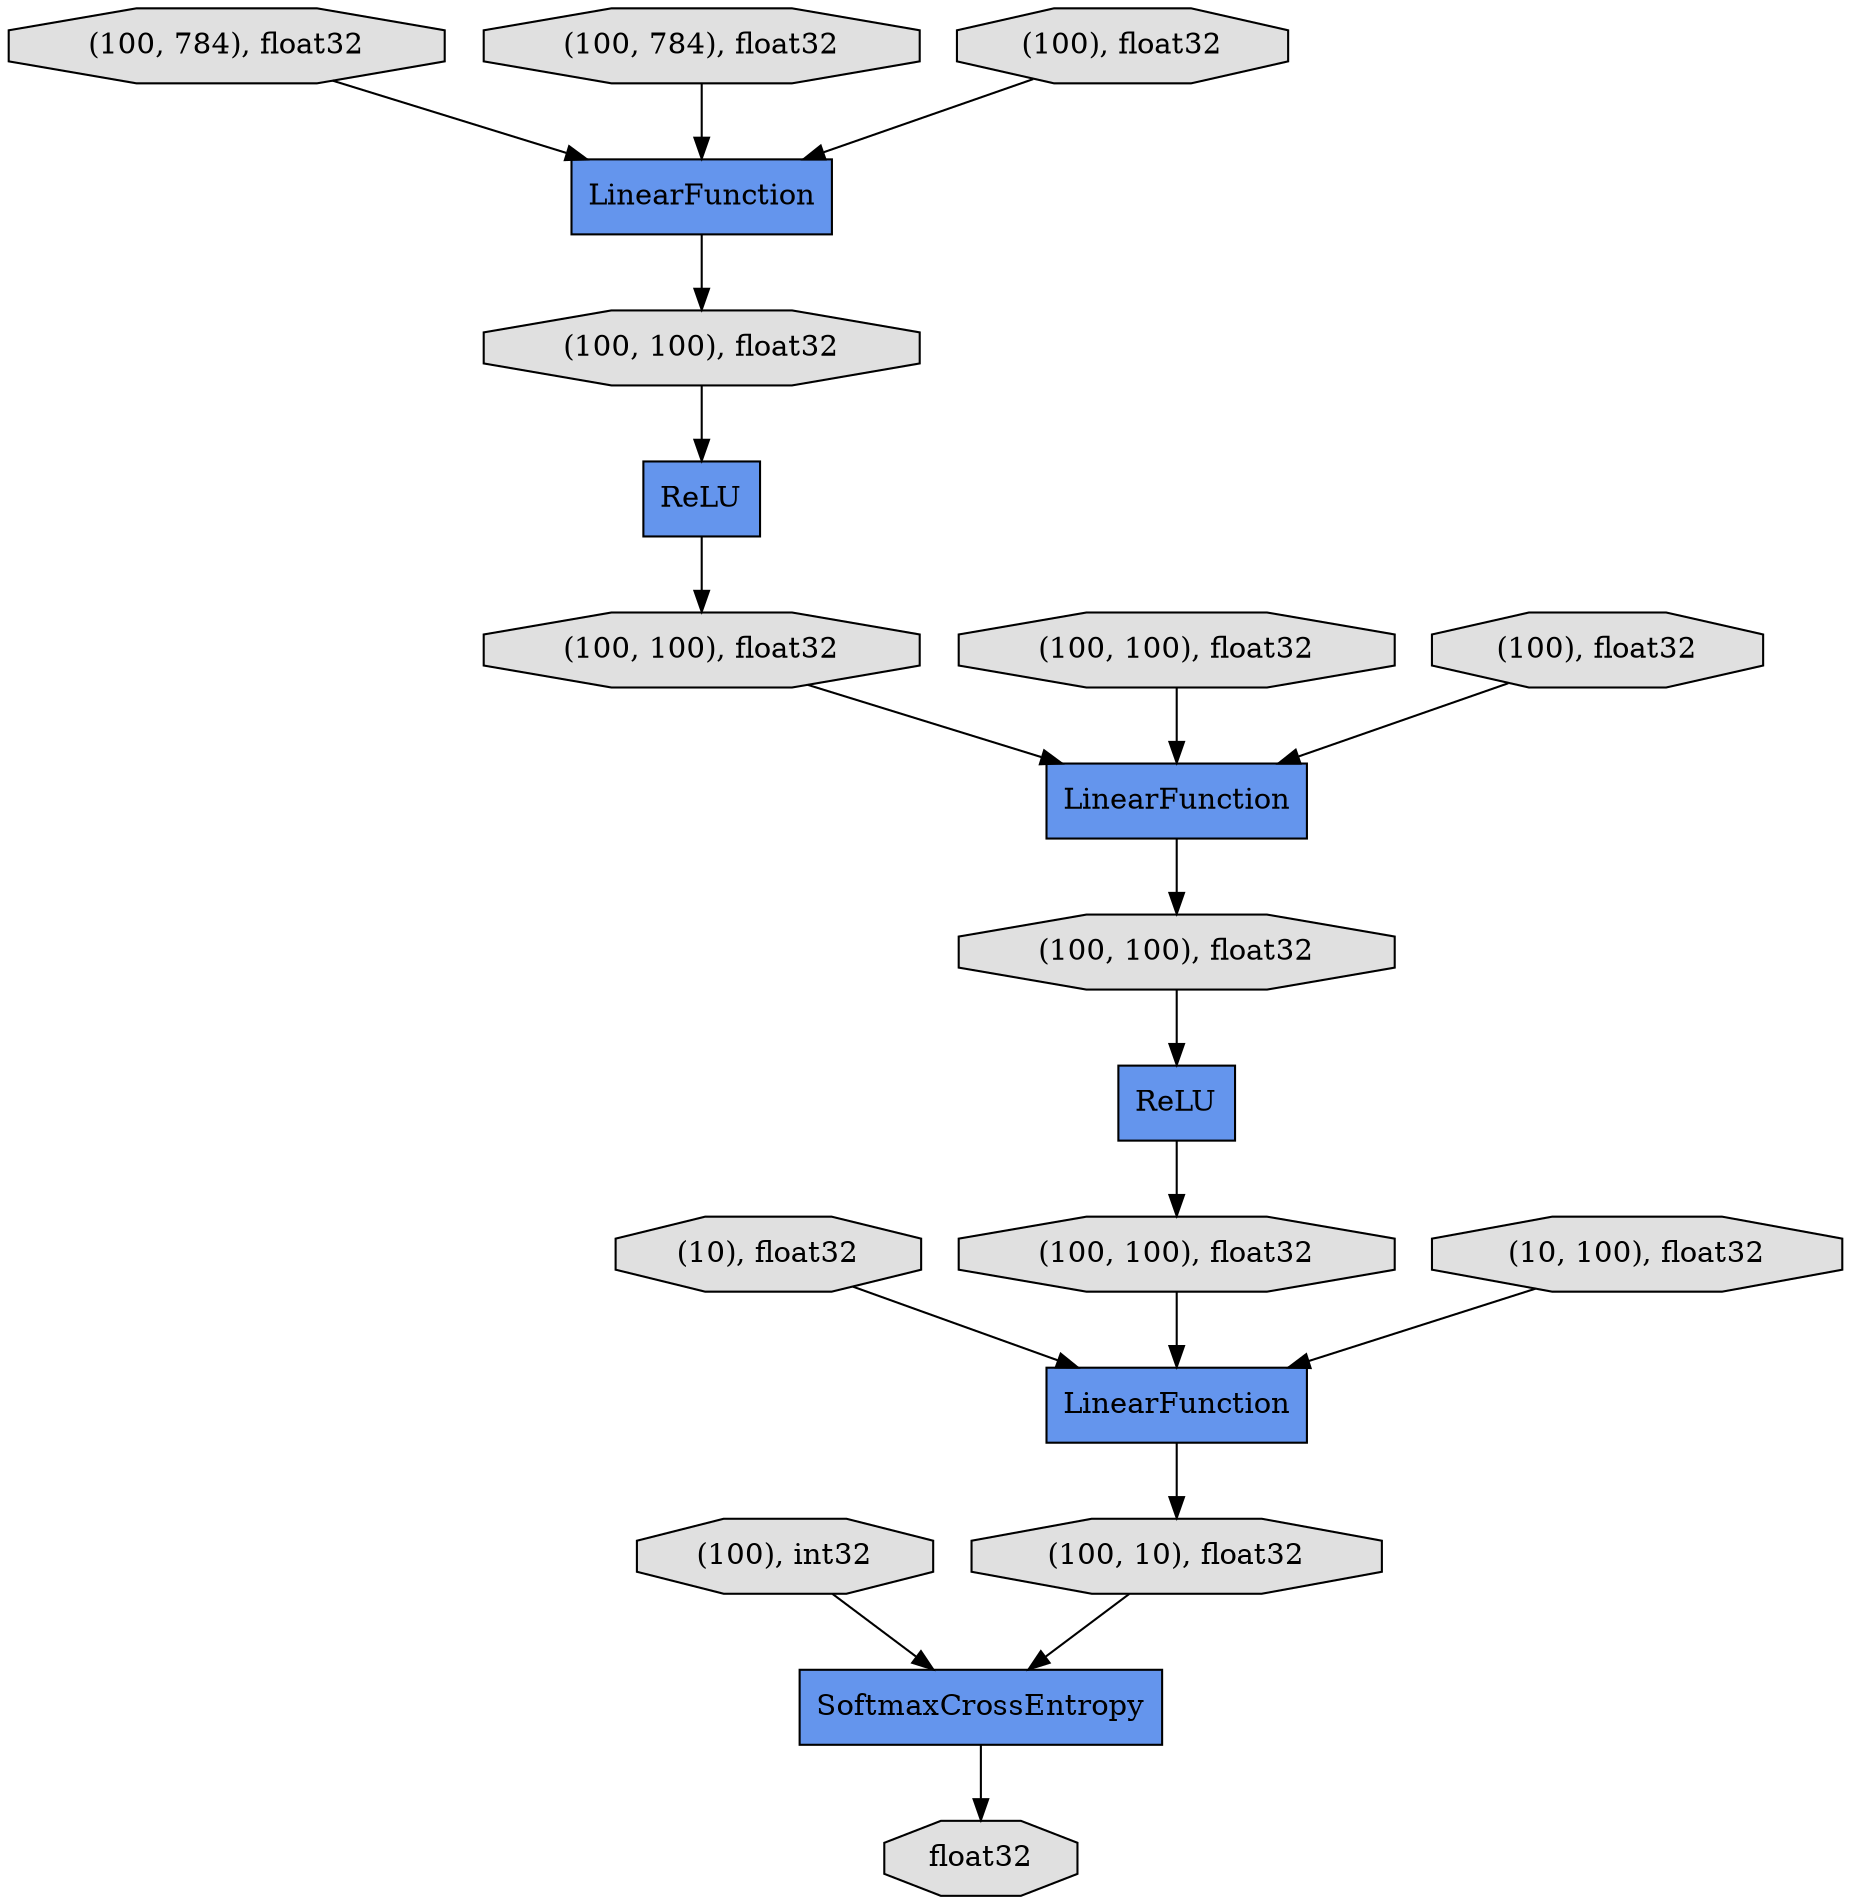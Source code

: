 digraph graphname{rankdir=TB;4546601984 [label="LinearFunction",style="filled",shape="record",fillcolor="#6495ED"];4546601480 [label="(100, 100), float32",style="filled",shape="octagon",fillcolor="#E0E0E0"];4546066976 [label="(10), float32",style="filled",shape="octagon",fillcolor="#E0E0E0"];4546602040 [label="(100, 10), float32",style="filled",shape="octagon",fillcolor="#E0E0E0"];4546066360 [label="(100, 784), float32",style="filled",shape="octagon",fillcolor="#E0E0E0"];4546601592 [label="SoftmaxCrossEntropy",style="filled",shape="record",fillcolor="#6495ED"];4546601088 [label="LinearFunction",style="filled",shape="record",fillcolor="#6495ED"];4546602152 [label="float32",style="filled",shape="octagon",fillcolor="#E0E0E0"];4546601648 [label="LinearFunction",style="filled",shape="record",fillcolor="#6495ED"];4546601144 [label="(100, 784), float32",style="filled",shape="octagon",fillcolor="#E0E0E0"];4546066640 [label="(100, 100), float32",style="filled",shape="octagon",fillcolor="#E0E0E0"];4546601704 [label="(100, 100), float32",style="filled",shape="octagon",fillcolor="#E0E0E0"];4546601200 [label="(100), int32",style="filled",shape="octagon",fillcolor="#E0E0E0"];4546601256 [label="(100, 100), float32",style="filled",shape="octagon",fillcolor="#E0E0E0"];4546066752 [label="(100), float32",style="filled",shape="octagon",fillcolor="#E0E0E0"];4546601816 [label="(100, 100), float32",style="filled",shape="octagon",fillcolor="#E0E0E0"];4546601312 [label="ReLU",style="filled",shape="record",fillcolor="#6495ED"];4546066864 [label="(10, 100), float32",style="filled",shape="octagon",fillcolor="#E0E0E0"];4546601424 [label="ReLU",style="filled",shape="record",fillcolor="#6495ED"];4546066416 [label="(100), float32",style="filled",shape="octagon",fillcolor="#E0E0E0"];4546066864 -> 4546601984;4546066416 -> 4546601088;4546601816 -> 4546601984;4546601144 -> 4546601088;4546066360 -> 4546601088;4546066752 -> 4546601648;4546601424 -> 4546601480;4546066976 -> 4546601984;4546601480 -> 4546601648;4546601256 -> 4546601424;4546601200 -> 4546601592;4546601592 -> 4546602152;4546601648 -> 4546601704;4546601088 -> 4546601256;4546602040 -> 4546601592;4546601984 -> 4546602040;4546066640 -> 4546601648;4546601312 -> 4546601816;4546601704 -> 4546601312;}